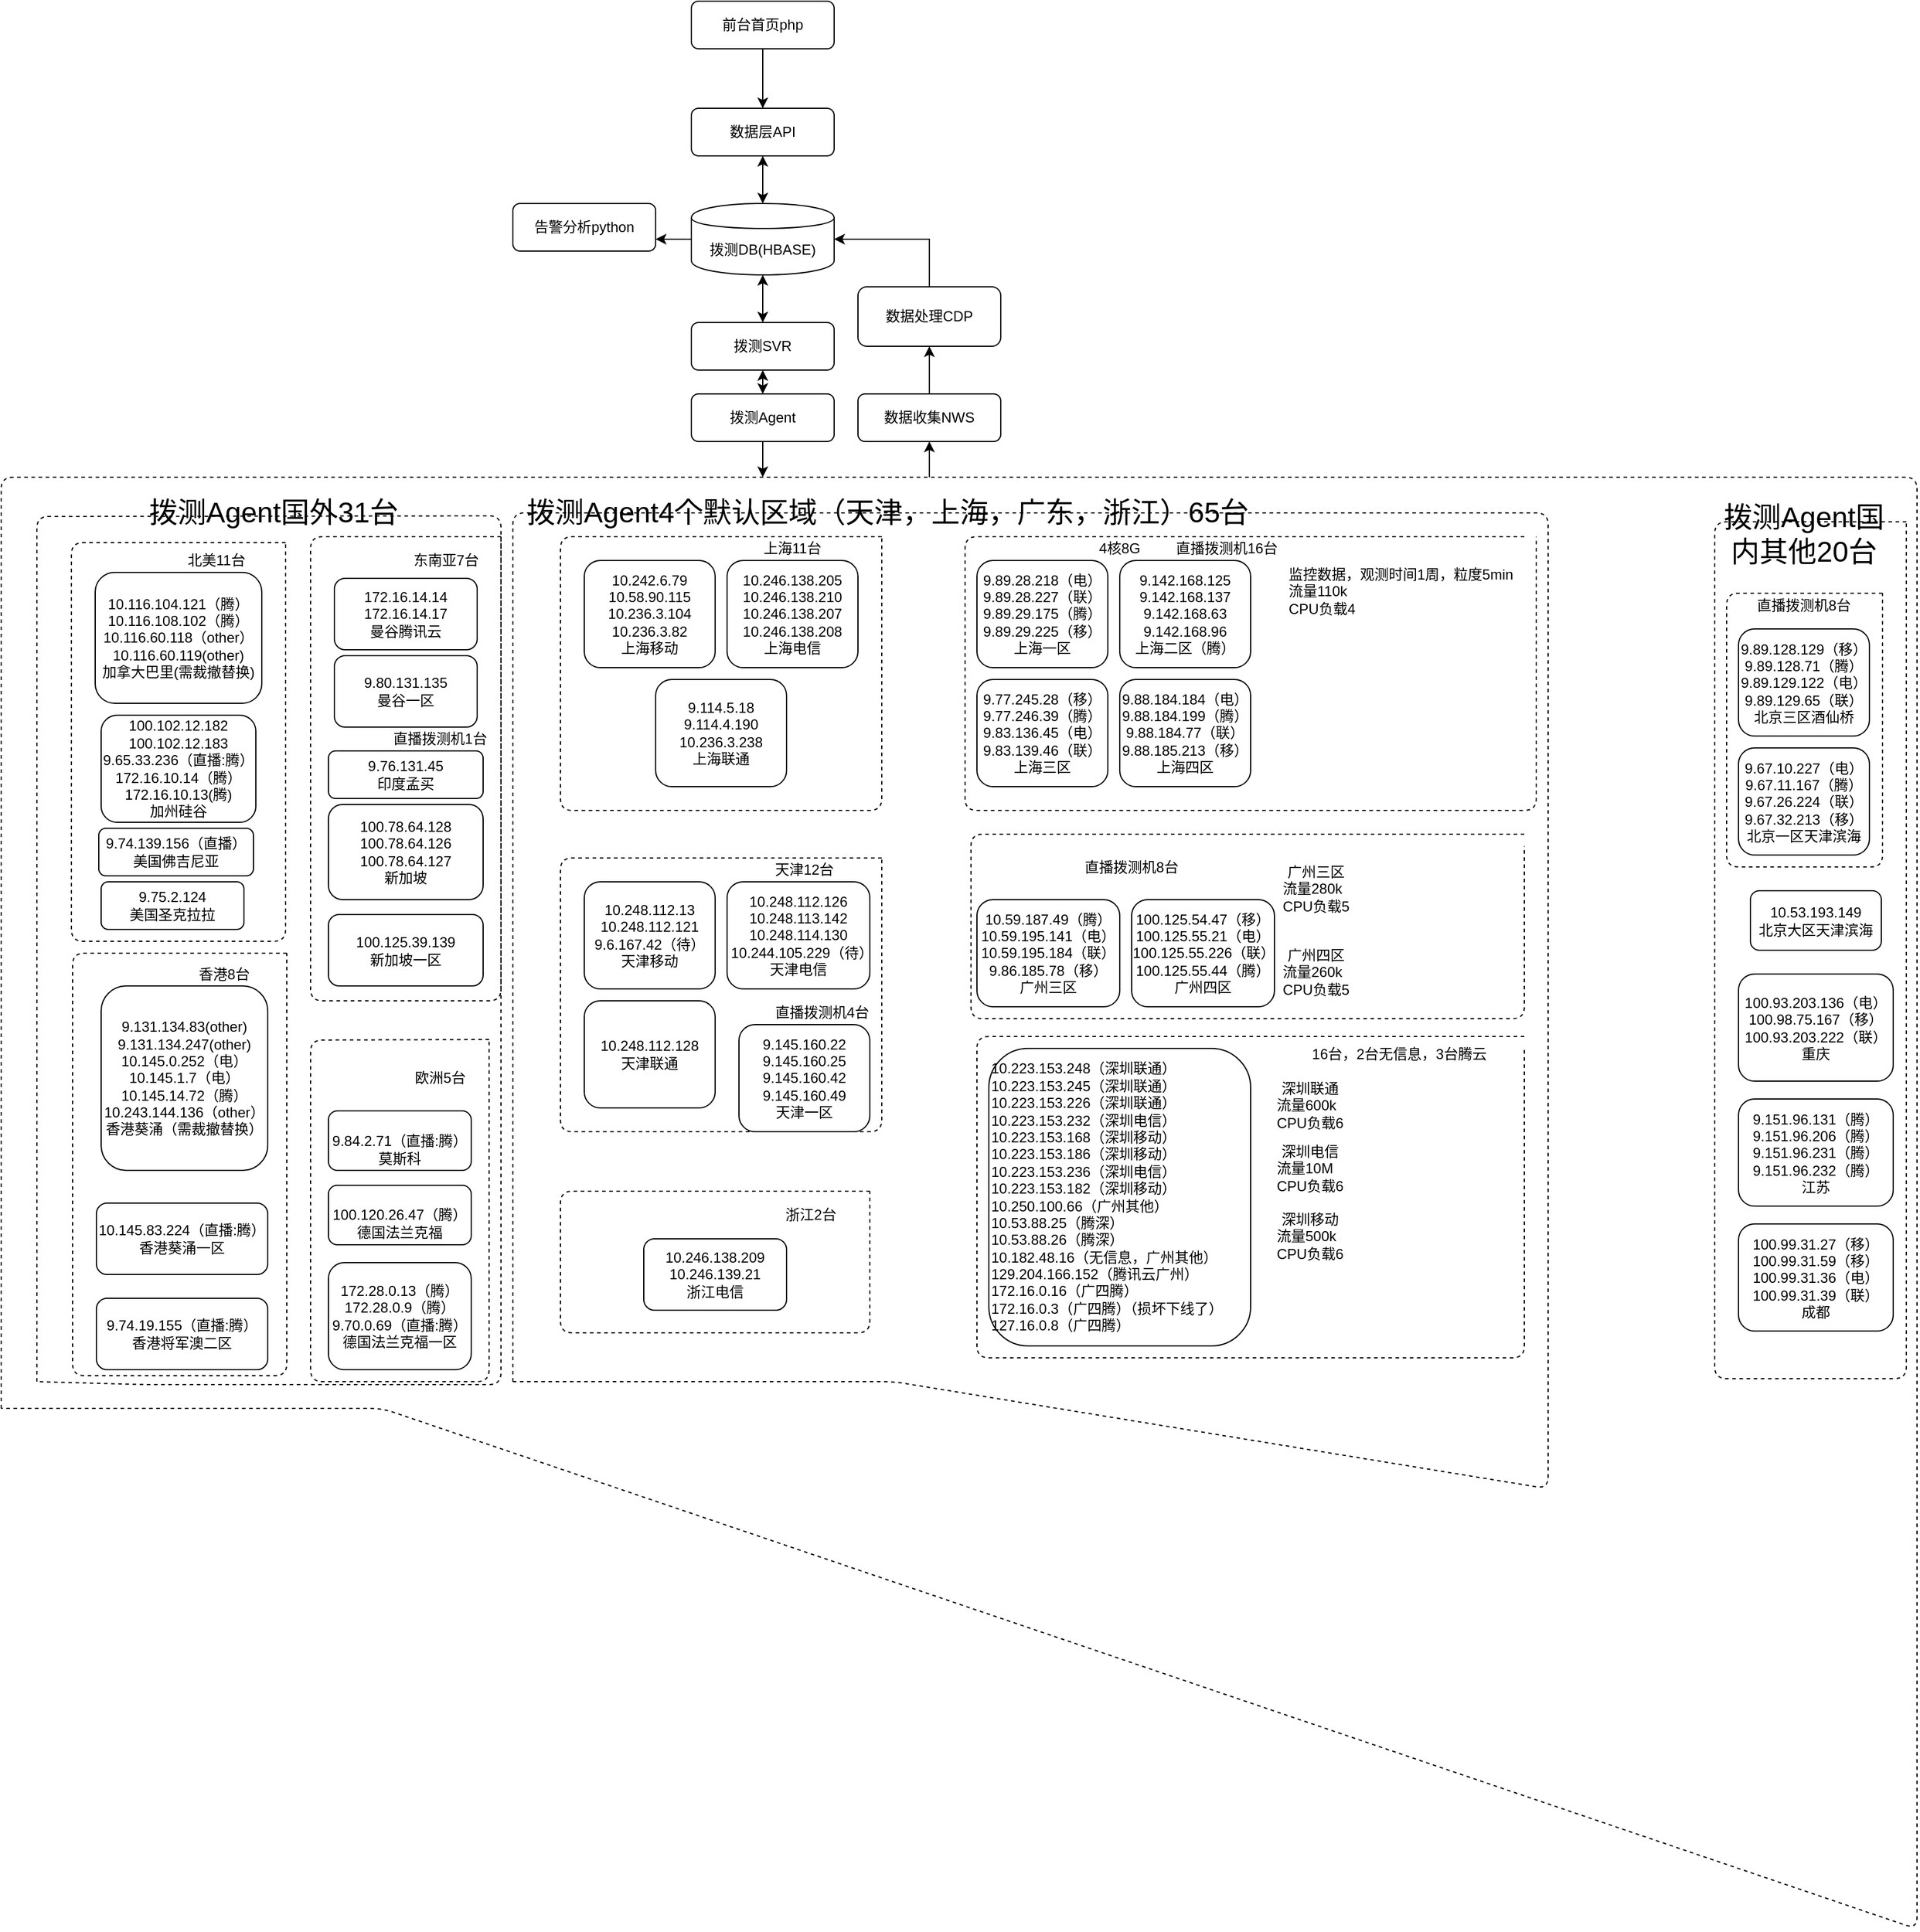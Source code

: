 <mxfile version="12.9.12" type="github">
  <diagram id="3ChKobuoZKqZvx7yNvab" name="Page-1">
    <mxGraphModel dx="1240" dy="768" grid="1" gridSize="10" guides="1" tooltips="1" connect="1" arrows="1" fold="1" page="1" pageScale="1" pageWidth="827" pageHeight="1169" math="0" shadow="0">
      <root>
        <mxCell id="0" />
        <mxCell id="1" parent="0" />
        <mxCell id="a0jC55dXt6eBEB4kqR6y-13" style="edgeStyle=orthogonalEdgeStyle;rounded=0;orthogonalLoop=1;jettySize=auto;html=1;exitX=0.5;exitY=1;exitDx=0;exitDy=0;entryX=0.5;entryY=0;entryDx=0;entryDy=0;" parent="1" source="YTcx9iLwEz3lk8RtwIIG-1" target="a0jC55dXt6eBEB4kqR6y-1" edge="1">
          <mxGeometry relative="1" as="geometry" />
        </mxCell>
        <mxCell id="YTcx9iLwEz3lk8RtwIIG-1" value="前台首页php" style="rounded=1;whiteSpace=wrap;html=1;" parent="1" vertex="1">
          <mxGeometry x="610" y="50" width="120" height="40" as="geometry" />
        </mxCell>
        <mxCell id="a0jC55dXt6eBEB4kqR6y-1" value="数据层API" style="rounded=1;whiteSpace=wrap;html=1;" parent="1" vertex="1">
          <mxGeometry x="610" y="140" width="120" height="40" as="geometry" />
        </mxCell>
        <mxCell id="a0jC55dXt6eBEB4kqR6y-16" style="edgeStyle=orthogonalEdgeStyle;rounded=0;orthogonalLoop=1;jettySize=auto;html=1;exitX=0;exitY=0.5;exitDx=0;exitDy=0;entryX=1;entryY=0.75;entryDx=0;entryDy=0;" parent="1" source="a0jC55dXt6eBEB4kqR6y-2" target="a0jC55dXt6eBEB4kqR6y-3" edge="1">
          <mxGeometry relative="1" as="geometry" />
        </mxCell>
        <mxCell id="a0jC55dXt6eBEB4kqR6y-2" value="拨测DB(HBASE)" style="shape=cylinder;whiteSpace=wrap;html=1;boundedLbl=1;backgroundOutline=1;" parent="1" vertex="1">
          <mxGeometry x="610" y="220" width="120" height="60" as="geometry" />
        </mxCell>
        <mxCell id="a0jC55dXt6eBEB4kqR6y-3" value="告警分析python" style="rounded=1;whiteSpace=wrap;html=1;" parent="1" vertex="1">
          <mxGeometry x="460" y="220" width="120" height="40" as="geometry" />
        </mxCell>
        <mxCell id="a0jC55dXt6eBEB4kqR6y-4" value="拨测SVR" style="rounded=1;whiteSpace=wrap;html=1;" parent="1" vertex="1">
          <mxGeometry x="610" y="320" width="120" height="40" as="geometry" />
        </mxCell>
        <mxCell id="a0jC55dXt6eBEB4kqR6y-5" value="拨测Agent" style="rounded=1;whiteSpace=wrap;html=1;" parent="1" vertex="1">
          <mxGeometry x="610" y="380" width="120" height="40" as="geometry" />
        </mxCell>
        <mxCell id="a0jC55dXt6eBEB4kqR6y-8" value="10.248.112.126&lt;br&gt;10.248.113.142&lt;br&gt;10.248.114.130&lt;br&gt;10.244.105.229（待）天津电信" style="rounded=1;whiteSpace=wrap;html=1;" parent="1" vertex="1">
          <mxGeometry x="640" y="790" width="120" height="90" as="geometry" />
        </mxCell>
        <mxCell id="a0jC55dXt6eBEB4kqR6y-9" value="10.248.112.128&lt;br&gt;天津联通" style="rounded=1;whiteSpace=wrap;html=1;" parent="1" vertex="1">
          <mxGeometry x="520" y="890" width="110" height="90" as="geometry" />
        </mxCell>
        <mxCell id="a0jC55dXt6eBEB4kqR6y-10" value="10.248.112.13&lt;br&gt;10.248.112.121&lt;br&gt;9.6.167.42（待）&lt;br&gt;天津移动" style="rounded=1;whiteSpace=wrap;html=1;" parent="1" vertex="1">
          <mxGeometry x="520" y="790" width="110" height="90" as="geometry" />
        </mxCell>
        <mxCell id="a0jC55dXt6eBEB4kqR6y-11" value="&lt;div&gt;10.242.6.79&lt;/div&gt;&lt;div&gt;10.58.90.115&lt;/div&gt;&lt;div&gt;10.236.3.104&lt;/div&gt;&lt;div&gt;10.236.3.82&lt;/div&gt;&lt;div&gt;上海移动&lt;/div&gt;" style="rounded=1;whiteSpace=wrap;html=1;" parent="1" vertex="1">
          <mxGeometry x="520" y="520" width="110" height="90" as="geometry" />
        </mxCell>
        <mxCell id="a0jC55dXt6eBEB4kqR6y-12" value="&lt;div&gt;10.246.138.205&lt;/div&gt;&lt;div&gt;10.246.138.210&lt;/div&gt;&lt;div&gt;10.246.138.207&lt;/div&gt;&lt;div&gt;10.246.138.208&lt;/div&gt;&lt;div&gt;上海电信&lt;/div&gt;" style="rounded=1;whiteSpace=wrap;html=1;" parent="1" vertex="1">
          <mxGeometry x="640" y="520" width="110" height="90" as="geometry" />
        </mxCell>
        <mxCell id="a0jC55dXt6eBEB4kqR6y-14" value="" style="endArrow=classic;startArrow=classic;html=1;entryX=0.5;entryY=1;entryDx=0;entryDy=0;exitX=0.5;exitY=0;exitDx=0;exitDy=0;" parent="1" source="a0jC55dXt6eBEB4kqR6y-2" target="a0jC55dXt6eBEB4kqR6y-1" edge="1">
          <mxGeometry width="50" height="50" relative="1" as="geometry">
            <mxPoint x="700" y="440" as="sourcePoint" />
            <mxPoint x="750" y="390" as="targetPoint" />
          </mxGeometry>
        </mxCell>
        <mxCell id="a0jC55dXt6eBEB4kqR6y-15" value="" style="endArrow=classic;startArrow=classic;html=1;entryX=0.5;entryY=1;entryDx=0;entryDy=0;exitX=0.5;exitY=0;exitDx=0;exitDy=0;" parent="1" source="a0jC55dXt6eBEB4kqR6y-4" target="a0jC55dXt6eBEB4kqR6y-2" edge="1">
          <mxGeometry width="50" height="50" relative="1" as="geometry">
            <mxPoint x="700" y="440" as="sourcePoint" />
            <mxPoint x="750" y="390" as="targetPoint" />
          </mxGeometry>
        </mxCell>
        <mxCell id="a0jC55dXt6eBEB4kqR6y-17" value="" style="endArrow=classic;startArrow=classic;html=1;entryX=0.5;entryY=1;entryDx=0;entryDy=0;exitX=0.5;exitY=0;exitDx=0;exitDy=0;" parent="1" source="a0jC55dXt6eBEB4kqR6y-5" target="a0jC55dXt6eBEB4kqR6y-4" edge="1">
          <mxGeometry width="50" height="50" relative="1" as="geometry">
            <mxPoint x="700" y="440" as="sourcePoint" />
            <mxPoint x="750" y="390" as="targetPoint" />
          </mxGeometry>
        </mxCell>
        <mxCell id="a0jC55dXt6eBEB4kqR6y-18" value="&lt;div&gt;9.114.5.18&lt;/div&gt;&lt;div&gt;9.114.4.190&lt;/div&gt;&lt;div&gt;10.236.3.238&lt;/div&gt;&lt;div&gt;上海联通&lt;/div&gt;" style="rounded=1;whiteSpace=wrap;html=1;" parent="1" vertex="1">
          <mxGeometry x="580" y="620" width="110" height="90" as="geometry" />
        </mxCell>
        <mxCell id="a0jC55dXt6eBEB4kqR6y-19" value="&lt;div&gt;9.89.28.218（电）&lt;/div&gt;&lt;div&gt;9.89.28.227（联）&lt;/div&gt;&lt;div&gt;9.89.29.175（腾）&lt;/div&gt;&lt;div&gt;9.89.29.225（移）&lt;/div&gt;&lt;div&gt;上海一区&lt;/div&gt;" style="rounded=1;whiteSpace=wrap;html=1;" parent="1" vertex="1">
          <mxGeometry x="850" y="520" width="110" height="90" as="geometry" />
        </mxCell>
        <mxCell id="a0jC55dXt6eBEB4kqR6y-20" value="&lt;div&gt;9.142.168.125&lt;/div&gt;&lt;div&gt;9.142.168.137&lt;/div&gt;&lt;div&gt;9.142.168.63&lt;/div&gt;&lt;div&gt;9.142.168.96&lt;/div&gt;&lt;div&gt;上海二区（腾）&lt;/div&gt;" style="rounded=1;whiteSpace=wrap;html=1;" parent="1" vertex="1">
          <mxGeometry x="970" y="520" width="110" height="90" as="geometry" />
        </mxCell>
        <mxCell id="a0jC55dXt6eBEB4kqR6y-21" value="4核8G" style="text;html=1;strokeColor=none;fillColor=none;align=center;verticalAlign=middle;whiteSpace=wrap;rounded=0;" parent="1" vertex="1">
          <mxGeometry x="950" y="500" width="40" height="20" as="geometry" />
        </mxCell>
        <mxCell id="a0jC55dXt6eBEB4kqR6y-22" value="&lt;div&gt;9.77.245.28（移）&lt;/div&gt;&lt;div&gt;9.77.246.39（腾）&lt;/div&gt;&lt;div&gt;9.83.136.45（电）&lt;/div&gt;&lt;div&gt;9.83.139.46（联）&lt;/div&gt;&lt;div&gt;上海三区&lt;/div&gt;" style="rounded=1;whiteSpace=wrap;html=1;" parent="1" vertex="1">
          <mxGeometry x="850" y="620" width="110" height="90" as="geometry" />
        </mxCell>
        <mxCell id="a0jC55dXt6eBEB4kqR6y-25" value="&lt;div&gt;9.88.184.184（电）&lt;/div&gt;&lt;div&gt;9.88.184.199（腾）&lt;/div&gt;&lt;div&gt;9.88.184.77（联）&lt;/div&gt;&lt;div&gt;9.88.185.213（移）&lt;/div&gt;&lt;div&gt;上海四区&lt;/div&gt;" style="rounded=1;whiteSpace=wrap;html=1;" parent="1" vertex="1">
          <mxGeometry x="970" y="620" width="110" height="90" as="geometry" />
        </mxCell>
        <mxCell id="a0jC55dXt6eBEB4kqR6y-26" value="" style="endArrow=none;dashed=1;html=1;" parent="1" edge="1">
          <mxGeometry width="50" height="50" relative="1" as="geometry">
            <mxPoint x="1310" y="500" as="sourcePoint" />
            <mxPoint x="1320" y="500" as="targetPoint" />
            <Array as="points">
              <mxPoint x="840" y="500" />
              <mxPoint x="840" y="730" />
              <mxPoint x="1320" y="730" />
            </Array>
          </mxGeometry>
        </mxCell>
        <mxCell id="a0jC55dXt6eBEB4kqR6y-27" value="" style="endArrow=none;dashed=1;html=1;" parent="1" edge="1">
          <mxGeometry width="50" height="50" relative="1" as="geometry">
            <mxPoint x="770" y="500" as="sourcePoint" />
            <mxPoint x="770" y="500" as="targetPoint" />
            <Array as="points">
              <mxPoint x="500" y="500" />
              <mxPoint x="500" y="730" />
              <mxPoint x="770" y="730" />
            </Array>
          </mxGeometry>
        </mxCell>
        <mxCell id="a0jC55dXt6eBEB4kqR6y-28" value="" style="endArrow=none;dashed=1;html=1;" parent="1" edge="1">
          <mxGeometry width="50" height="50" relative="1" as="geometry">
            <mxPoint x="770" y="770" as="sourcePoint" />
            <mxPoint x="770" y="770" as="targetPoint" />
            <Array as="points">
              <mxPoint x="500" y="770" />
              <mxPoint x="500" y="1000" />
              <mxPoint x="770" y="1000" />
            </Array>
          </mxGeometry>
        </mxCell>
        <mxCell id="a0jC55dXt6eBEB4kqR6y-29" value="天津12台" style="text;html=1;strokeColor=none;fillColor=none;align=center;verticalAlign=middle;whiteSpace=wrap;rounded=0;" parent="1" vertex="1">
          <mxGeometry x="670" y="770" width="70" height="20" as="geometry" />
        </mxCell>
        <mxCell id="a0jC55dXt6eBEB4kqR6y-31" value="直播拨测机16台" style="text;html=1;strokeColor=none;fillColor=none;align=center;verticalAlign=middle;whiteSpace=wrap;rounded=0;" parent="1" vertex="1">
          <mxGeometry x="1010" y="500" width="100" height="20" as="geometry" />
        </mxCell>
        <mxCell id="a0jC55dXt6eBEB4kqR6y-32" value="上海11台" style="text;html=1;strokeColor=none;fillColor=none;align=center;verticalAlign=middle;whiteSpace=wrap;rounded=0;" parent="1" vertex="1">
          <mxGeometry x="660" y="500" width="70" height="20" as="geometry" />
        </mxCell>
        <mxCell id="a0jC55dXt6eBEB4kqR6y-34" value="&lt;div&gt;&lt;br&gt;&lt;/div&gt;&lt;div&gt;10.59.187.49（腾）&lt;/div&gt;&lt;div&gt;10.59.195.141（电）&lt;/div&gt;&lt;div&gt;10.59.195.184（联）&lt;/div&gt;&lt;div&gt;9.86.185.78（移）&lt;/div&gt;&lt;div&gt;广州三区&lt;/div&gt;&lt;div&gt;&lt;br&gt;&lt;/div&gt;" style="rounded=1;whiteSpace=wrap;html=1;align=center;" parent="1" vertex="1">
          <mxGeometry x="850" y="805" width="120" height="90" as="geometry" />
        </mxCell>
        <mxCell id="a0jC55dXt6eBEB4kqR6y-35" value="&lt;div&gt;&lt;div&gt;100.125.54.47（移）&lt;/div&gt;&lt;div&gt;100.125.55.21（电）&lt;/div&gt;&lt;div&gt;100.125.55.226（联）&lt;/div&gt;&lt;div&gt;100.125.55.44（腾）&lt;/div&gt;&lt;/div&gt;&lt;div&gt;广州四区&lt;/div&gt;" style="rounded=1;whiteSpace=wrap;html=1;" parent="1" vertex="1">
          <mxGeometry x="980" y="805" width="120" height="90" as="geometry" />
        </mxCell>
        <mxCell id="a0jC55dXt6eBEB4kqR6y-36" value="&lt;div&gt;&lt;div&gt;10.223.153.248（深圳联通）&lt;/div&gt;&lt;div&gt;10.223.153.245（深圳联通）&lt;/div&gt;&lt;div&gt;10.223.153.226（深圳联通）&lt;/div&gt;&lt;div&gt;10.223.153.232（深圳电信）&lt;/div&gt;&lt;div&gt;10.223.153.168（深圳移动）&lt;/div&gt;&lt;div&gt;10.223.153.186（深圳移动）&lt;/div&gt;&lt;div&gt;10.223.153.236（深圳电信）&lt;/div&gt;&lt;div&gt;10.223.153.182（深圳移动）&lt;/div&gt;&lt;div&gt;10.250.100.66（广州其他）&lt;/div&gt;&lt;div&gt;10.53.88.25（腾深）&lt;/div&gt;&lt;div&gt;10.53.88.26（腾深）&lt;/div&gt;&lt;/div&gt;&lt;div&gt;10.182.48.16（无信息，广州其他）&lt;/div&gt;&lt;div&gt;129.204.166.152（腾讯云广州）&lt;/div&gt;&lt;div&gt;172.16.0.16（广四腾）&lt;/div&gt;&lt;div&gt;172.16.0.3（广四腾）（损坏下线了）&lt;/div&gt;&lt;div&gt;127.16.0.8（广四腾）&lt;/div&gt;" style="rounded=1;whiteSpace=wrap;html=1;align=left;" parent="1" vertex="1">
          <mxGeometry x="860" y="930" width="220" height="250" as="geometry" />
        </mxCell>
        <mxCell id="a0jC55dXt6eBEB4kqR6y-37" value="" style="endArrow=none;dashed=1;html=1;" parent="1" edge="1">
          <mxGeometry width="50" height="50" relative="1" as="geometry">
            <mxPoint x="460" y="1210" as="sourcePoint" />
            <mxPoint x="460" y="1210" as="targetPoint" />
            <Array as="points">
              <mxPoint x="460" y="480" />
              <mxPoint x="1330" y="480" />
              <mxPoint x="1330" y="1300" />
              <mxPoint x="780" y="1210" />
            </Array>
          </mxGeometry>
        </mxCell>
        <mxCell id="a0jC55dXt6eBEB4kqR6y-41" value="" style="endArrow=classic;html=1;exitX=0.5;exitY=1;exitDx=0;exitDy=0;" parent="1" source="a0jC55dXt6eBEB4kqR6y-5" edge="1">
          <mxGeometry width="50" height="50" relative="1" as="geometry">
            <mxPoint x="550" y="440" as="sourcePoint" />
            <mxPoint x="670" y="450" as="targetPoint" />
          </mxGeometry>
        </mxCell>
        <mxCell id="a0jC55dXt6eBEB4kqR6y-42" value="16台，2台无信息，3台腾云" style="text;html=1;strokeColor=none;fillColor=none;align=center;verticalAlign=middle;whiteSpace=wrap;rounded=0;" parent="1" vertex="1">
          <mxGeometry x="1120" y="925" width="170" height="20" as="geometry" />
        </mxCell>
        <mxCell id="a0jC55dXt6eBEB4kqR6y-44" value="" style="endArrow=none;dashed=1;html=1;" parent="1" edge="1">
          <mxGeometry width="50" height="50" relative="1" as="geometry">
            <mxPoint x="1310" y="750" as="sourcePoint" />
            <mxPoint x="1310" y="760" as="targetPoint" />
            <Array as="points">
              <mxPoint x="845" y="750" />
              <mxPoint x="845" y="905" />
              <mxPoint x="1310" y="905" />
            </Array>
          </mxGeometry>
        </mxCell>
        <mxCell id="a0jC55dXt6eBEB4kqR6y-45" value="直播拨测机8台" style="text;html=1;strokeColor=none;fillColor=none;align=center;verticalAlign=middle;whiteSpace=wrap;rounded=0;" parent="1" vertex="1">
          <mxGeometry x="930" y="767.5" width="100" height="20" as="geometry" />
        </mxCell>
        <mxCell id="a0jC55dXt6eBEB4kqR6y-46" value="&lt;div&gt;9.145.160.22&lt;/div&gt;&lt;div&gt;9.145.160.25&lt;/div&gt;&lt;div&gt;9.145.160.42&lt;/div&gt;&lt;div&gt;9.145.160.49&lt;/div&gt;天津一区" style="rounded=1;whiteSpace=wrap;html=1;" parent="1" vertex="1">
          <mxGeometry x="650" y="910" width="110" height="90" as="geometry" />
        </mxCell>
        <mxCell id="a0jC55dXt6eBEB4kqR6y-47" value="&lt;div&gt;10.246.138.209&lt;/div&gt;&lt;div&gt;10.246.139.21&lt;/div&gt;&lt;div&gt;浙江电信&lt;/div&gt;" style="rounded=1;whiteSpace=wrap;html=1;" parent="1" vertex="1">
          <mxGeometry x="570" y="1090" width="120" height="60" as="geometry" />
        </mxCell>
        <mxCell id="a0jC55dXt6eBEB4kqR6y-48" value="浙江2台" style="text;html=1;strokeColor=none;fillColor=none;align=center;verticalAlign=middle;whiteSpace=wrap;rounded=0;" parent="1" vertex="1">
          <mxGeometry x="672.5" y="1060" width="75" height="20" as="geometry" />
        </mxCell>
        <mxCell id="a0jC55dXt6eBEB4kqR6y-52" value="" style="endArrow=none;dashed=1;html=1;" parent="1" edge="1">
          <mxGeometry width="50" height="50" relative="1" as="geometry">
            <mxPoint x="760" y="1050" as="sourcePoint" />
            <mxPoint x="760" y="1050" as="targetPoint" />
            <Array as="points">
              <mxPoint x="500" y="1050" />
              <mxPoint x="500" y="1169" />
              <mxPoint x="760" y="1169" />
            </Array>
          </mxGeometry>
        </mxCell>
        <mxCell id="a0jC55dXt6eBEB4kqR6y-38" value="&lt;font style=&quot;font-size: 24px&quot;&gt;拨测Agent4个默认区域（天津，上海，广东，浙江）65台&lt;/font&gt;" style="text;html=1;strokeColor=none;fillColor=none;align=center;verticalAlign=middle;whiteSpace=wrap;rounded=0;" parent="1" vertex="1">
          <mxGeometry x="470" y="470" width="610" height="20" as="geometry" />
        </mxCell>
        <mxCell id="a0jC55dXt6eBEB4kqR6y-55" value="172.16.14.14&lt;br&gt;172.16.14.17&lt;br&gt;曼谷腾讯云" style="rounded=1;whiteSpace=wrap;html=1;" parent="1" vertex="1">
          <mxGeometry x="310" y="535" width="120" height="60" as="geometry" />
        </mxCell>
        <mxCell id="a0jC55dXt6eBEB4kqR6y-56" value="&lt;div&gt;9.80.131.135&lt;/div&gt;&lt;div&gt;曼谷一区&lt;/div&gt;" style="rounded=1;whiteSpace=wrap;html=1;" parent="1" vertex="1">
          <mxGeometry x="310" y="600" width="120" height="60" as="geometry" />
        </mxCell>
        <mxCell id="a0jC55dXt6eBEB4kqR6y-57" value="&lt;div&gt;10.116.104.121（腾）&lt;/div&gt;&lt;div&gt;10.116.108.102（腾）&lt;/div&gt;&lt;div&gt;10.116.60.118（other）&lt;/div&gt;&lt;div&gt;10.116.60.119(other)&lt;/div&gt;&lt;div&gt;加拿大巴里(需裁撤替换)&lt;/div&gt;" style="rounded=1;whiteSpace=wrap;html=1;" parent="1" vertex="1">
          <mxGeometry x="109" y="530" width="140" height="110" as="geometry" />
        </mxCell>
        <mxCell id="a0jC55dXt6eBEB4kqR6y-58" value="&lt;div&gt;100.102.12.182&lt;/div&gt;&lt;div&gt;100.102.12.183&lt;/div&gt;&lt;div&gt;9.65.33.236（直播:腾）&lt;br&gt;&lt;/div&gt;&lt;div&gt;172.16.10.14（腾）&lt;/div&gt;&lt;div&gt;172.16.10.13(腾)&lt;/div&gt;&lt;div&gt;加州硅谷&lt;/div&gt;" style="rounded=1;whiteSpace=wrap;html=1;" parent="1" vertex="1">
          <mxGeometry x="114" y="650" width="130" height="90" as="geometry" />
        </mxCell>
        <mxCell id="a0jC55dXt6eBEB4kqR6y-59" value="&lt;div&gt;&lt;br&gt;&lt;/div&gt;&lt;div&gt;100.120.26.47（腾）&lt;/div&gt;&lt;div&gt;德国法兰克福&lt;/div&gt;" style="rounded=1;whiteSpace=wrap;html=1;" parent="1" vertex="1">
          <mxGeometry x="305" y="1045" width="120" height="50" as="geometry" />
        </mxCell>
        <mxCell id="a0jC55dXt6eBEB4kqR6y-60" value="&lt;div&gt;172.28.0.13（腾）&lt;/div&gt;&lt;div&gt;172.28.0.9（腾）&lt;/div&gt;&lt;div&gt;9.70.0.69（直播:腾）&lt;/div&gt;&lt;div&gt;德国法兰克福一区&lt;/div&gt;" style="rounded=1;whiteSpace=wrap;html=1;" parent="1" vertex="1">
          <mxGeometry x="305" y="1110" width="120" height="90" as="geometry" />
        </mxCell>
        <mxCell id="a0jC55dXt6eBEB4kqR6y-61" value="&lt;div&gt;&lt;br&gt;&lt;/div&gt;&lt;div&gt;9.84.2.71（直播:腾）&lt;/div&gt;&lt;div&gt;莫斯科&lt;/div&gt;" style="rounded=1;whiteSpace=wrap;html=1;" parent="1" vertex="1">
          <mxGeometry x="305" y="982.5" width="120" height="50" as="geometry" />
        </mxCell>
        <mxCell id="a0jC55dXt6eBEB4kqR6y-62" value="&lt;div&gt;9.76.131.45&lt;br&gt;&lt;/div&gt;&lt;div&gt;印度孟买&lt;/div&gt;" style="rounded=1;whiteSpace=wrap;html=1;" parent="1" vertex="1">
          <mxGeometry x="305" y="680" width="130" height="40" as="geometry" />
        </mxCell>
        <mxCell id="a0jC55dXt6eBEB4kqR6y-64" value="&lt;div&gt;9.75.2.124&lt;/div&gt;&lt;div&gt;美国圣克拉拉&lt;/div&gt;" style="rounded=1;whiteSpace=wrap;html=1;" parent="1" vertex="1">
          <mxGeometry x="114" y="790" width="120" height="40" as="geometry" />
        </mxCell>
        <mxCell id="a0jC55dXt6eBEB4kqR6y-65" value="&lt;div&gt;100.78.64.128&lt;/div&gt;&lt;div&gt;100.78.64.126&lt;/div&gt;&lt;div&gt;100.78.64.127&lt;/div&gt;&lt;div&gt;新加坡&lt;/div&gt;" style="rounded=1;whiteSpace=wrap;html=1;" parent="1" vertex="1">
          <mxGeometry x="305" y="725" width="130" height="80" as="geometry" />
        </mxCell>
        <mxCell id="a0jC55dXt6eBEB4kqR6y-66" value="&lt;div&gt;100.125.39.139&lt;/div&gt;&lt;div&gt;新加坡一区&lt;/div&gt;" style="rounded=1;whiteSpace=wrap;html=1;" parent="1" vertex="1">
          <mxGeometry x="305" y="817.5" width="130" height="60" as="geometry" />
        </mxCell>
        <mxCell id="a0jC55dXt6eBEB4kqR6y-67" value="&lt;div&gt;9.74.139.156（直播）&lt;/div&gt;&lt;div&gt;美国佛吉尼亚&lt;/div&gt;" style="rounded=1;whiteSpace=wrap;html=1;" parent="1" vertex="1">
          <mxGeometry x="112" y="745" width="130" height="40" as="geometry" />
        </mxCell>
        <mxCell id="a0jC55dXt6eBEB4kqR6y-68" value="&lt;div&gt;9.131.134.83(other)&lt;/div&gt;&lt;div&gt;9.131.134.247(other)&lt;/div&gt;&lt;div&gt;10.145.0.252（电）&lt;/div&gt;&lt;div&gt;10.145.1.7（电）&lt;/div&gt;&lt;div&gt;10.145.14.72（腾）&lt;/div&gt;&lt;div&gt;10.243.144.136（other）&lt;/div&gt;&lt;div&gt;香港葵涌（需裁撤替换）&lt;/div&gt;" style="rounded=1;whiteSpace=wrap;html=1;" parent="1" vertex="1">
          <mxGeometry x="114" y="877.5" width="140" height="155" as="geometry" />
        </mxCell>
        <mxCell id="a0jC55dXt6eBEB4kqR6y-69" value="&lt;div&gt;10.145.83.224（直播:腾）&lt;br&gt;&lt;/div&gt;&lt;div&gt;香港葵涌一区&lt;/div&gt;" style="rounded=1;whiteSpace=wrap;html=1;" parent="1" vertex="1">
          <mxGeometry x="110" y="1060" width="144" height="60" as="geometry" />
        </mxCell>
        <mxCell id="a0jC55dXt6eBEB4kqR6y-70" value="&lt;div&gt;9.74.19.155（直播:腾）&lt;/div&gt;&lt;div&gt;香港将军澳二区&lt;/div&gt;" style="rounded=1;whiteSpace=wrap;html=1;" parent="1" vertex="1">
          <mxGeometry x="110" y="1140" width="144" height="60" as="geometry" />
        </mxCell>
        <mxCell id="a0jC55dXt6eBEB4kqR6y-71" value="" style="endArrow=none;dashed=1;html=1;" parent="1" edge="1">
          <mxGeometry width="50" height="50" relative="1" as="geometry">
            <mxPoint x="270" y="850" as="sourcePoint" />
            <mxPoint x="270" y="850" as="targetPoint" />
            <Array as="points">
              <mxPoint x="90" y="850" />
              <mxPoint x="90" y="1205" />
              <mxPoint x="270" y="1205" />
            </Array>
          </mxGeometry>
        </mxCell>
        <mxCell id="a0jC55dXt6eBEB4kqR6y-72" value="香港8台" style="text;html=1;strokeColor=none;fillColor=none;align=center;verticalAlign=middle;whiteSpace=wrap;rounded=0;" parent="1" vertex="1">
          <mxGeometry x="190" y="857.5" width="55" height="20" as="geometry" />
        </mxCell>
        <mxCell id="a0jC55dXt6eBEB4kqR6y-73" value="" style="endArrow=none;dashed=1;html=1;" parent="1" edge="1">
          <mxGeometry width="50" height="50" relative="1" as="geometry">
            <mxPoint x="269" y="505" as="sourcePoint" />
            <mxPoint x="269" y="505" as="targetPoint" />
            <Array as="points">
              <mxPoint x="89" y="505" />
              <mxPoint x="89" y="840" />
              <mxPoint x="269" y="840" />
            </Array>
          </mxGeometry>
        </mxCell>
        <mxCell id="a0jC55dXt6eBEB4kqR6y-74" value="北美11台" style="text;html=1;strokeColor=none;fillColor=none;align=center;verticalAlign=middle;whiteSpace=wrap;rounded=0;" parent="1" vertex="1">
          <mxGeometry x="180" y="510" width="62" height="20" as="geometry" />
        </mxCell>
        <mxCell id="a0jC55dXt6eBEB4kqR6y-75" value="" style="endArrow=none;dashed=1;html=1;" parent="1" edge="1">
          <mxGeometry width="50" height="50" relative="1" as="geometry">
            <mxPoint x="450" y="500" as="sourcePoint" />
            <mxPoint x="450" y="500" as="targetPoint" />
            <Array as="points">
              <mxPoint x="290" y="500" />
              <mxPoint x="290" y="890" />
              <mxPoint x="450" y="890" />
            </Array>
          </mxGeometry>
        </mxCell>
        <mxCell id="a0jC55dXt6eBEB4kqR6y-76" value="" style="endArrow=none;dashed=1;html=1;" parent="1" edge="1">
          <mxGeometry width="50" height="50" relative="1" as="geometry">
            <mxPoint x="440" y="922.5" as="sourcePoint" />
            <mxPoint x="440" y="922.5" as="targetPoint" />
            <Array as="points">
              <mxPoint x="290" y="923" />
              <mxPoint x="290" y="1210" />
              <mxPoint x="440" y="1210" />
            </Array>
          </mxGeometry>
        </mxCell>
        <mxCell id="a0jC55dXt6eBEB4kqR6y-78" value="东南亚7台" style="text;html=1;strokeColor=none;fillColor=none;align=center;verticalAlign=middle;whiteSpace=wrap;rounded=0;" parent="1" vertex="1">
          <mxGeometry x="373" y="510" width="62" height="20" as="geometry" />
        </mxCell>
        <mxCell id="a0jC55dXt6eBEB4kqR6y-79" value="欧洲5台" style="text;html=1;strokeColor=none;fillColor=none;align=center;verticalAlign=middle;whiteSpace=wrap;rounded=0;" parent="1" vertex="1">
          <mxGeometry x="368" y="945" width="62" height="20" as="geometry" />
        </mxCell>
        <mxCell id="a0jC55dXt6eBEB4kqR6y-80" value="" style="endArrow=none;dashed=1;html=1;" parent="1" edge="1">
          <mxGeometry width="50" height="50" relative="1" as="geometry">
            <mxPoint x="60" y="1210" as="sourcePoint" />
            <mxPoint x="60" y="1210" as="targetPoint" />
            <Array as="points">
              <mxPoint x="60" y="483" />
              <mxPoint x="450" y="482.5" />
              <mxPoint x="450" y="1212.5" />
              <mxPoint x="150" y="1212.5" />
            </Array>
          </mxGeometry>
        </mxCell>
        <mxCell id="a0jC55dXt6eBEB4kqR6y-81" value="&lt;font style=&quot;font-size: 24px&quot;&gt;拨测Agent国外31台&lt;/font&gt;" style="text;html=1;strokeColor=none;fillColor=none;align=center;verticalAlign=middle;whiteSpace=wrap;rounded=0;" parent="1" vertex="1">
          <mxGeometry x="114" y="470" width="290" height="20" as="geometry" />
        </mxCell>
        <mxCell id="a0jC55dXt6eBEB4kqR6y-82" value="" style="endArrow=none;dashed=1;html=1;" parent="1" edge="1">
          <mxGeometry width="50" height="50" relative="1" as="geometry">
            <mxPoint x="30" y="1232.5" as="sourcePoint" />
            <mxPoint x="30" y="1232.5" as="targetPoint" />
            <Array as="points">
              <mxPoint x="30" y="450" />
              <mxPoint x="1640" y="450" />
              <mxPoint x="1640" y="1670" />
              <mxPoint x="350" y="1232.5" />
            </Array>
          </mxGeometry>
        </mxCell>
        <mxCell id="a0jC55dXt6eBEB4kqR6y-86" style="edgeStyle=orthogonalEdgeStyle;rounded=0;orthogonalLoop=1;jettySize=auto;html=1;exitX=0.5;exitY=0;exitDx=0;exitDy=0;entryX=0.5;entryY=1;entryDx=0;entryDy=0;" parent="1" source="a0jC55dXt6eBEB4kqR6y-83" target="a0jC55dXt6eBEB4kqR6y-85" edge="1">
          <mxGeometry relative="1" as="geometry" />
        </mxCell>
        <mxCell id="a0jC55dXt6eBEB4kqR6y-83" value="数据收集NWS" style="rounded=1;whiteSpace=wrap;html=1;" parent="1" vertex="1">
          <mxGeometry x="750" y="380" width="120" height="40" as="geometry" />
        </mxCell>
        <mxCell id="a0jC55dXt6eBEB4kqR6y-84" value="" style="endArrow=classic;html=1;entryX=0.5;entryY=1;entryDx=0;entryDy=0;" parent="1" target="a0jC55dXt6eBEB4kqR6y-83" edge="1">
          <mxGeometry width="50" height="50" relative="1" as="geometry">
            <mxPoint x="810" y="450" as="sourcePoint" />
            <mxPoint x="660" y="420" as="targetPoint" />
          </mxGeometry>
        </mxCell>
        <mxCell id="a0jC55dXt6eBEB4kqR6y-87" style="edgeStyle=orthogonalEdgeStyle;rounded=0;orthogonalLoop=1;jettySize=auto;html=1;exitX=0.5;exitY=0;exitDx=0;exitDy=0;entryX=1;entryY=0.5;entryDx=0;entryDy=0;" parent="1" source="a0jC55dXt6eBEB4kqR6y-85" target="a0jC55dXt6eBEB4kqR6y-2" edge="1">
          <mxGeometry relative="1" as="geometry" />
        </mxCell>
        <mxCell id="a0jC55dXt6eBEB4kqR6y-85" value="数据处理CDP" style="rounded=1;whiteSpace=wrap;html=1;" parent="1" vertex="1">
          <mxGeometry x="750" y="290" width="120" height="50" as="geometry" />
        </mxCell>
        <mxCell id="a0jC55dXt6eBEB4kqR6y-88" value="&lt;div&gt;10.53.193.149&lt;/div&gt;&lt;div&gt;北京大区天津滨海&lt;/div&gt;" style="rounded=1;whiteSpace=wrap;html=1;" parent="1" vertex="1">
          <mxGeometry x="1500" y="797.5" width="110" height="50" as="geometry" />
        </mxCell>
        <mxCell id="a0jC55dXt6eBEB4kqR6y-89" value="&lt;div&gt;9.67.10.227（电）&lt;/div&gt;&lt;div&gt;9.67.11.167（腾）&lt;/div&gt;&lt;div&gt;9.67.26.224（联）&lt;/div&gt;&lt;div&gt;9.67.32.213（移）&lt;/div&gt;&lt;div&gt;北京一区天津滨海&lt;/div&gt;" style="rounded=1;whiteSpace=wrap;html=1;" parent="1" vertex="1">
          <mxGeometry x="1490" y="677.5" width="110" height="90" as="geometry" />
        </mxCell>
        <mxCell id="a0jC55dXt6eBEB4kqR6y-90" value="&lt;div&gt;9.89.128.129（移）&lt;/div&gt;&lt;div&gt;9.89.128.71（腾）&lt;/div&gt;&lt;div&gt;9.89.129.122（电）&lt;/div&gt;&lt;div&gt;9.89.129.65（联）&lt;/div&gt;&lt;div&gt;北京三区酒仙桥&lt;/div&gt;" style="rounded=1;whiteSpace=wrap;html=1;" parent="1" vertex="1">
          <mxGeometry x="1490" y="577.5" width="110" height="90" as="geometry" />
        </mxCell>
        <mxCell id="a0jC55dXt6eBEB4kqR6y-92" value="直播拨测机8台" style="text;html=1;strokeColor=none;fillColor=none;align=center;verticalAlign=middle;whiteSpace=wrap;rounded=0;" parent="1" vertex="1">
          <mxGeometry x="1500" y="547.5" width="90" height="20" as="geometry" />
        </mxCell>
        <mxCell id="a0jC55dXt6eBEB4kqR6y-94" value="&lt;div&gt;100.93.203.136（电）&lt;/div&gt;&lt;div&gt;100.98.75.167（移）&lt;/div&gt;&lt;div&gt;100.93.203.222（联）&lt;/div&gt;&lt;div&gt;重庆&lt;/div&gt;" style="rounded=1;whiteSpace=wrap;html=1;" parent="1" vertex="1">
          <mxGeometry x="1490" y="867.5" width="130" height="90" as="geometry" />
        </mxCell>
        <mxCell id="a0jC55dXt6eBEB4kqR6y-95" value="&lt;div&gt;9.151.96.131（腾）&lt;/div&gt;&lt;div&gt;9.151.96.206（腾）&lt;/div&gt;&lt;div&gt;9.151.96.231（腾）&lt;/div&gt;&lt;div&gt;9.151.96.232（腾）&lt;/div&gt;&lt;div&gt;江苏&lt;/div&gt;" style="rounded=1;whiteSpace=wrap;html=1;" parent="1" vertex="1">
          <mxGeometry x="1490" y="972.5" width="130" height="90" as="geometry" />
        </mxCell>
        <mxCell id="a0jC55dXt6eBEB4kqR6y-96" value="&lt;div&gt;100.99.31.27（移）&lt;/div&gt;&lt;div&gt;100.99.31.59（移）&lt;/div&gt;&lt;div&gt;100.99.31.36（电）&lt;/div&gt;&lt;div&gt;100.99.31.39（联）&lt;/div&gt;&lt;div&gt;成都&lt;/div&gt;" style="rounded=1;whiteSpace=wrap;html=1;" parent="1" vertex="1">
          <mxGeometry x="1490" y="1077.5" width="130" height="90" as="geometry" />
        </mxCell>
        <mxCell id="a0jC55dXt6eBEB4kqR6y-97" value="" style="endArrow=none;dashed=1;html=1;" parent="1" edge="1">
          <mxGeometry width="50" height="50" relative="1" as="geometry">
            <mxPoint x="1611" y="547.5" as="sourcePoint" />
            <mxPoint x="1611" y="547.5" as="targetPoint" />
            <Array as="points">
              <mxPoint x="1480" y="547.5" />
              <mxPoint x="1480" y="777.5" />
              <mxPoint x="1611" y="777.5" />
            </Array>
          </mxGeometry>
        </mxCell>
        <mxCell id="a0jC55dXt6eBEB4kqR6y-98" value="" style="endArrow=none;dashed=1;html=1;" parent="1" edge="1">
          <mxGeometry width="50" height="50" relative="1" as="geometry">
            <mxPoint x="1631" y="487.5" as="sourcePoint" />
            <mxPoint x="1631" y="487.5" as="targetPoint" />
            <Array as="points">
              <mxPoint x="1470" y="487.5" />
              <mxPoint x="1470" y="1207.5" />
              <mxPoint x="1631" y="1207.5" />
            </Array>
          </mxGeometry>
        </mxCell>
        <mxCell id="a0jC55dXt6eBEB4kqR6y-99" value="&lt;font style=&quot;font-size: 24px&quot;&gt;拨测Agent国内其他20台&lt;/font&gt;" style="text;html=1;strokeColor=none;fillColor=none;align=center;verticalAlign=middle;whiteSpace=wrap;rounded=0;" parent="1" vertex="1">
          <mxGeometry x="1470" y="487.5" width="150" height="20" as="geometry" />
        </mxCell>
        <mxCell id="a0jC55dXt6eBEB4kqR6y-100" value="直播拨测机1台" style="text;html=1;strokeColor=none;fillColor=none;align=center;verticalAlign=middle;whiteSpace=wrap;rounded=0;" parent="1" vertex="1">
          <mxGeometry x="352" y="660" width="94" height="20" as="geometry" />
        </mxCell>
        <mxCell id="a0jC55dXt6eBEB4kqR6y-101" value="直播拨测机4台" style="text;html=1;strokeColor=none;fillColor=none;align=center;verticalAlign=middle;whiteSpace=wrap;rounded=0;" parent="1" vertex="1">
          <mxGeometry x="670" y="890" width="100" height="20" as="geometry" />
        </mxCell>
        <mxCell id="czo80sEgHHQKnNgIDB-t-1" value="监控数据，观测时间1周，粒度5min&lt;br&gt;流量110k&lt;br&gt;CPU负载4" style="text;html=1;strokeColor=none;fillColor=none;align=left;verticalAlign=middle;whiteSpace=wrap;rounded=0;" vertex="1" parent="1">
          <mxGeometry x="1110" y="520" width="200" height="52.5" as="geometry" />
        </mxCell>
        <mxCell id="czo80sEgHHQKnNgIDB-t-2" value="" style="endArrow=none;dashed=1;html=1;" edge="1" parent="1">
          <mxGeometry width="50" height="50" relative="1" as="geometry">
            <mxPoint x="1310" y="920" as="sourcePoint" />
            <mxPoint x="1310" y="930" as="targetPoint" />
            <Array as="points">
              <mxPoint x="850" y="920" />
              <mxPoint x="850" y="1190" />
              <mxPoint x="1310" y="1190" />
            </Array>
          </mxGeometry>
        </mxCell>
        <mxCell id="czo80sEgHHQKnNgIDB-t-3" value="&lt;div style=&quot;text-align: center&quot;&gt;&lt;font face=&quot;helvetica&quot;&gt;深圳联通&lt;/font&gt;&lt;/div&gt;&lt;span style=&quot;font-family: &amp;#34;helvetica&amp;#34; ; font-size: 12px ; font-style: normal ; font-weight: normal ; letter-spacing: normal ; text-align: center ; text-indent: 0px ; text-transform: none ; word-spacing: 0px ; text-decoration: none ; float: none ; display: inline&quot;&gt;流量600k&lt;/span&gt;&lt;br style=&quot;font-family: &amp;#34;helvetica&amp;#34; ; font-size: 12px ; font-style: normal ; font-weight: normal ; letter-spacing: normal ; text-align: center ; text-indent: 0px ; text-transform: none ; word-spacing: 0px ; text-decoration: none&quot;&gt;&lt;span style=&quot;font-family: &amp;#34;helvetica&amp;#34; ; font-size: 12px ; font-style: normal ; font-weight: normal ; letter-spacing: normal ; text-align: center ; text-indent: 0px ; text-transform: none ; word-spacing: 0px ; text-decoration: none ; float: none ; display: inline&quot;&gt;CPU负载6&lt;/span&gt;" style="text;whiteSpace=wrap;html=1;" vertex="1" parent="1">
          <mxGeometry x="1100" y="950" width="210" height="60" as="geometry" />
        </mxCell>
        <mxCell id="czo80sEgHHQKnNgIDB-t-5" value="&lt;div style=&quot;text-align: center&quot;&gt;&lt;font face=&quot;helvetica&quot;&gt;深圳电信&lt;/font&gt;&lt;/div&gt;&lt;span style=&quot;font-family: &amp;#34;helvetica&amp;#34; ; font-size: 12px ; font-style: normal ; font-weight: normal ; letter-spacing: normal ; text-align: center ; text-indent: 0px ; text-transform: none ; word-spacing: 0px ; text-decoration: none ; float: none ; display: inline&quot;&gt;流量10M&lt;/span&gt;&lt;br style=&quot;font-family: &amp;#34;helvetica&amp;#34; ; font-size: 12px ; font-style: normal ; font-weight: normal ; letter-spacing: normal ; text-align: center ; text-indent: 0px ; text-transform: none ; word-spacing: 0px ; text-decoration: none&quot;&gt;&lt;span style=&quot;font-family: &amp;#34;helvetica&amp;#34; ; font-size: 12px ; font-style: normal ; font-weight: normal ; letter-spacing: normal ; text-align: center ; text-indent: 0px ; text-transform: none ; word-spacing: 0px ; text-decoration: none ; float: none ; display: inline&quot;&gt;CPU负载6&lt;/span&gt;" style="text;whiteSpace=wrap;html=1;" vertex="1" parent="1">
          <mxGeometry x="1100" y="1002.5" width="210" height="60" as="geometry" />
        </mxCell>
        <mxCell id="czo80sEgHHQKnNgIDB-t-6" value="&lt;div style=&quot;text-align: center&quot;&gt;&lt;font face=&quot;helvetica&quot;&gt;深圳移动&lt;/font&gt;&lt;/div&gt;&lt;span style=&quot;font-family: &amp;#34;helvetica&amp;#34; ; font-size: 12px ; font-style: normal ; font-weight: normal ; letter-spacing: normal ; text-align: center ; text-indent: 0px ; text-transform: none ; word-spacing: 0px ; text-decoration: none ; float: none ; display: inline&quot;&gt;流量500k&lt;/span&gt;&lt;br style=&quot;font-family: &amp;#34;helvetica&amp;#34; ; font-size: 12px ; font-style: normal ; font-weight: normal ; letter-spacing: normal ; text-align: center ; text-indent: 0px ; text-transform: none ; word-spacing: 0px ; text-decoration: none&quot;&gt;&lt;span style=&quot;font-family: &amp;#34;helvetica&amp;#34; ; font-size: 12px ; font-style: normal ; font-weight: normal ; letter-spacing: normal ; text-align: center ; text-indent: 0px ; text-transform: none ; word-spacing: 0px ; text-decoration: none ; float: none ; display: inline&quot;&gt;CPU负载6&lt;/span&gt;" style="text;whiteSpace=wrap;html=1;" vertex="1" parent="1">
          <mxGeometry x="1100" y="1060" width="210" height="60" as="geometry" />
        </mxCell>
        <mxCell id="czo80sEgHHQKnNgIDB-t-7" value="&lt;div style=&quot;text-align: center&quot;&gt;&lt;font face=&quot;helvetica&quot;&gt;广州四区&lt;/font&gt;&lt;/div&gt;&lt;span style=&quot;font-family: &amp;#34;helvetica&amp;#34; ; font-size: 12px ; font-style: normal ; font-weight: normal ; letter-spacing: normal ; text-align: center ; text-indent: 0px ; text-transform: none ; word-spacing: 0px ; text-decoration: none ; float: none ; display: inline&quot;&gt;流量260k&amp;nbsp;&lt;/span&gt;&lt;br style=&quot;font-family: &amp;#34;helvetica&amp;#34; ; font-size: 12px ; font-style: normal ; font-weight: normal ; letter-spacing: normal ; text-align: center ; text-indent: 0px ; text-transform: none ; word-spacing: 0px ; text-decoration: none&quot;&gt;&lt;span style=&quot;font-family: &amp;#34;helvetica&amp;#34; ; font-size: 12px ; font-style: normal ; font-weight: normal ; letter-spacing: normal ; text-align: center ; text-indent: 0px ; text-transform: none ; word-spacing: 0px ; text-decoration: none ; float: none ; display: inline&quot;&gt;CPU负载5&lt;/span&gt;" style="text;whiteSpace=wrap;html=1;" vertex="1" parent="1">
          <mxGeometry x="1105" y="837.5" width="210" height="60" as="geometry" />
        </mxCell>
        <mxCell id="czo80sEgHHQKnNgIDB-t-8" value="&lt;div style=&quot;text-align: center&quot;&gt;&lt;font face=&quot;helvetica&quot;&gt;广州三区&lt;/font&gt;&lt;/div&gt;&lt;span style=&quot;font-family: &amp;#34;helvetica&amp;#34; ; font-size: 12px ; font-style: normal ; font-weight: normal ; letter-spacing: normal ; text-align: center ; text-indent: 0px ; text-transform: none ; word-spacing: 0px ; text-decoration: none ; float: none ; display: inline&quot;&gt;流量280k&amp;nbsp;&lt;/span&gt;&lt;br style=&quot;font-family: &amp;#34;helvetica&amp;#34; ; font-size: 12px ; font-style: normal ; font-weight: normal ; letter-spacing: normal ; text-align: center ; text-indent: 0px ; text-transform: none ; word-spacing: 0px ; text-decoration: none&quot;&gt;&lt;span style=&quot;font-family: &amp;#34;helvetica&amp;#34; ; font-size: 12px ; font-style: normal ; font-weight: normal ; letter-spacing: normal ; text-align: center ; text-indent: 0px ; text-transform: none ; word-spacing: 0px ; text-decoration: none ; float: none ; display: inline&quot;&gt;CPU负载5&lt;/span&gt;" style="text;whiteSpace=wrap;html=1;" vertex="1" parent="1">
          <mxGeometry x="1105" y="767.5" width="210" height="60" as="geometry" />
        </mxCell>
      </root>
    </mxGraphModel>
  </diagram>
</mxfile>
